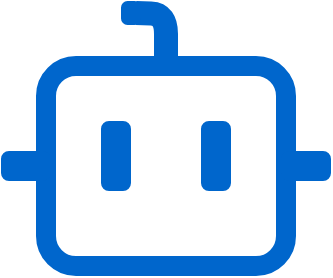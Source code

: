 <mxfile version="13.0.3" type="device"><diagram id="F4-6IcUK5Hkdm8qHasbe" name="Page-1"><mxGraphModel dx="307" dy="228" grid="1" gridSize="10" guides="1" tooltips="1" connect="1" arrows="1" fold="1" page="1" pageScale="1" pageWidth="1169" pageHeight="827" math="0" shadow="0"><root><mxCell id="0"/><mxCell id="1" parent="0"/><mxCell id="sEDNOKmOh-dgNh7BMCtS-1" value="" style="rounded=1;whiteSpace=wrap;html=1;strokeWidth=10;fillColor=none;strokeColor=#0066CC;" vertex="1" parent="1"><mxGeometry x="400" y="200" width="120" height="100" as="geometry"/></mxCell><mxCell id="sEDNOKmOh-dgNh7BMCtS-3" value="" style="rounded=1;whiteSpace=wrap;html=1;strokeWidth=5;fillColor=#0066CC;strokeColor=#0066CC;" vertex="1" parent="1"><mxGeometry x="520" y="245" width="20" height="10" as="geometry"/></mxCell><mxCell id="sEDNOKmOh-dgNh7BMCtS-4" value="" style="rounded=1;whiteSpace=wrap;html=1;strokeWidth=5;fillColor=#0066CC;strokeColor=#0066CC;" vertex="1" parent="1"><mxGeometry x="380" y="245" width="20" height="10" as="geometry"/></mxCell><mxCell id="sEDNOKmOh-dgNh7BMCtS-8" value="" style="rounded=1;whiteSpace=wrap;html=1;strokeWidth=5;fillColor=#0066CC;strokeColor=#0066CC;" vertex="1" parent="1"><mxGeometry x="430" y="230" width="10" height="30" as="geometry"/></mxCell><mxCell id="sEDNOKmOh-dgNh7BMCtS-9" value="" style="rounded=1;whiteSpace=wrap;html=1;strokeWidth=5;fillColor=#0066CC;strokeColor=#0066CC;" vertex="1" parent="1"><mxGeometry x="480" y="230" width="10" height="30" as="geometry"/></mxCell><mxCell id="sEDNOKmOh-dgNh7BMCtS-12" value="" style="endArrow=none;html=1;strokeWidth=12;exitX=0.5;exitY=0;exitDx=0;exitDy=0;entryX=1;entryY=0.5;entryDx=0;entryDy=0;fillColor=#dae8fc;strokeColor=#0066CC;" edge="1" parent="1" source="sEDNOKmOh-dgNh7BMCtS-1" target="sEDNOKmOh-dgNh7BMCtS-13"><mxGeometry width="50" height="50" relative="1" as="geometry"><mxPoint x="560" y="420" as="sourcePoint"/><mxPoint x="450" y="176" as="targetPoint"/><Array as="points"><mxPoint x="460" y="174"/></Array></mxGeometry></mxCell><mxCell id="sEDNOKmOh-dgNh7BMCtS-13" value="" style="rounded=1;whiteSpace=wrap;html=1;strokeWidth=5;fillColor=none;strokeColor=#0066CC;" vertex="1" parent="1"><mxGeometry x="440" y="170" width="5" height="7" as="geometry"/></mxCell></root></mxGraphModel></diagram></mxfile>